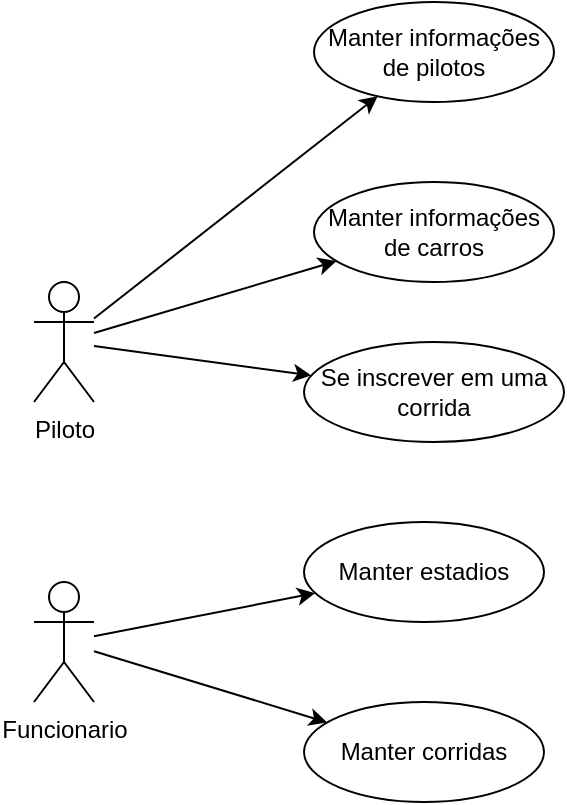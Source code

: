 <mxfile version="10.8.4" type="device"><diagram id="PO4_Oj6BA_tBO8C6D_aq" name="Page-1"><mxGraphModel dx="834" dy="473" grid="1" gridSize="10" guides="1" tooltips="1" connect="1" arrows="1" fold="1" page="1" pageScale="1" pageWidth="827" pageHeight="1169" math="0" shadow="0"><root><mxCell id="0"/><mxCell id="1" parent="0"/><mxCell id="2I7fX6PdfwDK1MTPY6LM-9" value="" style="rounded=0;orthogonalLoop=1;jettySize=auto;html=1;" edge="1" parent="1" source="2I7fX6PdfwDK1MTPY6LM-1" target="2I7fX6PdfwDK1MTPY6LM-2"><mxGeometry relative="1" as="geometry"><mxPoint x="310" y="190" as="targetPoint"/></mxGeometry></mxCell><mxCell id="2I7fX6PdfwDK1MTPY6LM-1" value="Piloto" style="shape=umlActor;verticalLabelPosition=bottom;labelBackgroundColor=#ffffff;verticalAlign=top;html=1;outlineConnect=0;" vertex="1" parent="1"><mxGeometry x="200" y="160" width="30" height="60" as="geometry"/></mxCell><mxCell id="2I7fX6PdfwDK1MTPY6LM-2" value="Manter informações de pilotos" style="ellipse;whiteSpace=wrap;html=1;" vertex="1" parent="1"><mxGeometry x="340" y="20" width="120" height="50" as="geometry"/></mxCell><mxCell id="2I7fX6PdfwDK1MTPY6LM-5" value="Manter informações de carros&lt;br&gt;" style="ellipse;whiteSpace=wrap;html=1;" vertex="1" parent="1"><mxGeometry x="340" y="110" width="120" height="50" as="geometry"/></mxCell><mxCell id="2I7fX6PdfwDK1MTPY6LM-6" value="Manter estadios&lt;br&gt;" style="ellipse;whiteSpace=wrap;html=1;" vertex="1" parent="1"><mxGeometry x="335" y="280" width="120" height="50" as="geometry"/></mxCell><mxCell id="2I7fX6PdfwDK1MTPY6LM-7" value="Se inscrever em uma corrida&lt;br&gt;" style="ellipse;whiteSpace=wrap;html=1;" vertex="1" parent="1"><mxGeometry x="335" y="190" width="130" height="50" as="geometry"/></mxCell><mxCell id="2I7fX6PdfwDK1MTPY6LM-10" value="" style="rounded=0;orthogonalLoop=1;jettySize=auto;html=1;" edge="1" parent="1" source="2I7fX6PdfwDK1MTPY6LM-1" target="2I7fX6PdfwDK1MTPY6LM-5"><mxGeometry relative="1" as="geometry"><mxPoint x="240" y="187.432" as="sourcePoint"/><mxPoint x="383.283" y="67.385" as="targetPoint"/></mxGeometry></mxCell><mxCell id="2I7fX6PdfwDK1MTPY6LM-11" value="" style="rounded=0;orthogonalLoop=1;jettySize=auto;html=1;" edge="1" parent="1" source="2I7fX6PdfwDK1MTPY6LM-16" target="2I7fX6PdfwDK1MTPY6LM-6"><mxGeometry relative="1" as="geometry"><mxPoint x="250" y="197.432" as="sourcePoint"/><mxPoint x="393.283" y="77.385" as="targetPoint"/></mxGeometry></mxCell><mxCell id="2I7fX6PdfwDK1MTPY6LM-12" value="" style="rounded=0;orthogonalLoop=1;jettySize=auto;html=1;" edge="1" parent="1" source="2I7fX6PdfwDK1MTPY6LM-1" target="2I7fX6PdfwDK1MTPY6LM-7"><mxGeometry relative="1" as="geometry"><mxPoint x="230" y="305.541" as="sourcePoint"/><mxPoint x="403.283" y="87.385" as="targetPoint"/></mxGeometry></mxCell><mxCell id="2I7fX6PdfwDK1MTPY6LM-22" style="edgeStyle=none;rounded=0;orthogonalLoop=1;jettySize=auto;html=1;" edge="1" parent="1" source="2I7fX6PdfwDK1MTPY6LM-16" target="2I7fX6PdfwDK1MTPY6LM-21"><mxGeometry relative="1" as="geometry"/></mxCell><mxCell id="2I7fX6PdfwDK1MTPY6LM-16" value="Funcionario&lt;br&gt;" style="shape=umlActor;verticalLabelPosition=bottom;labelBackgroundColor=#ffffff;verticalAlign=top;html=1;outlineConnect=0;" vertex="1" parent="1"><mxGeometry x="200" y="310" width="30" height="60" as="geometry"/></mxCell><mxCell id="2I7fX6PdfwDK1MTPY6LM-21" value="Manter corridas&lt;br&gt;" style="ellipse;whiteSpace=wrap;html=1;" vertex="1" parent="1"><mxGeometry x="335" y="370" width="120" height="50" as="geometry"/></mxCell></root></mxGraphModel></diagram></mxfile>